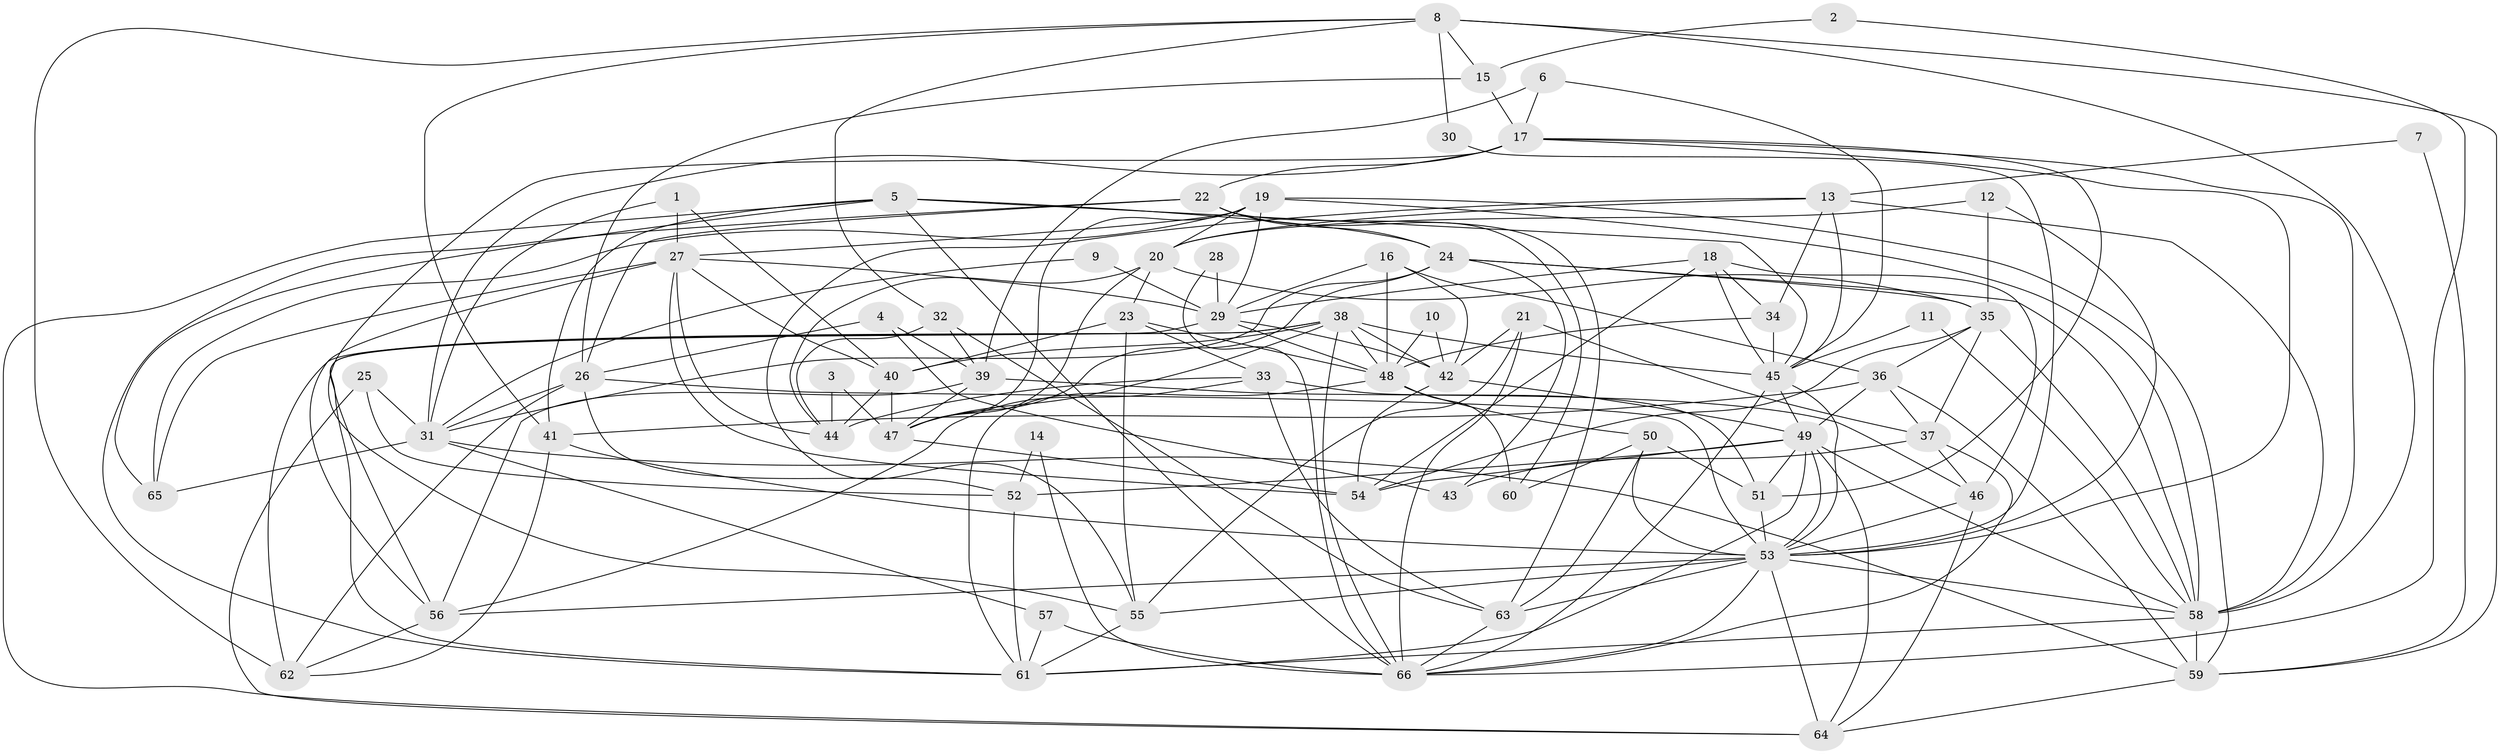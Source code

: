 // original degree distribution, {4: 0.22900763358778625, 2: 0.16030534351145037, 5: 0.16793893129770993, 3: 0.2748091603053435, 7: 0.07633587786259542, 6: 0.08396946564885496, 8: 0.007633587786259542}
// Generated by graph-tools (version 1.1) at 2025/50/03/09/25 03:50:09]
// undirected, 66 vertices, 185 edges
graph export_dot {
graph [start="1"]
  node [color=gray90,style=filled];
  1;
  2;
  3;
  4;
  5;
  6;
  7;
  8;
  9;
  10;
  11;
  12;
  13;
  14;
  15;
  16;
  17;
  18;
  19;
  20;
  21;
  22;
  23;
  24;
  25;
  26;
  27;
  28;
  29;
  30;
  31;
  32;
  33;
  34;
  35;
  36;
  37;
  38;
  39;
  40;
  41;
  42;
  43;
  44;
  45;
  46;
  47;
  48;
  49;
  50;
  51;
  52;
  53;
  54;
  55;
  56;
  57;
  58;
  59;
  60;
  61;
  62;
  63;
  64;
  65;
  66;
  1 -- 27 [weight=1.0];
  1 -- 31 [weight=1.0];
  1 -- 40 [weight=1.0];
  2 -- 15 [weight=1.0];
  2 -- 66 [weight=1.0];
  3 -- 44 [weight=1.0];
  3 -- 47 [weight=1.0];
  4 -- 26 [weight=1.0];
  4 -- 39 [weight=1.0];
  4 -- 43 [weight=1.0];
  5 -- 24 [weight=1.0];
  5 -- 41 [weight=1.0];
  5 -- 45 [weight=1.0];
  5 -- 64 [weight=1.0];
  5 -- 65 [weight=1.0];
  5 -- 66 [weight=1.0];
  6 -- 17 [weight=1.0];
  6 -- 39 [weight=1.0];
  6 -- 45 [weight=1.0];
  7 -- 13 [weight=1.0];
  7 -- 59 [weight=1.0];
  8 -- 15 [weight=1.0];
  8 -- 30 [weight=1.0];
  8 -- 32 [weight=1.0];
  8 -- 41 [weight=1.0];
  8 -- 58 [weight=1.0];
  8 -- 59 [weight=1.0];
  8 -- 62 [weight=1.0];
  9 -- 29 [weight=1.0];
  9 -- 31 [weight=1.0];
  10 -- 42 [weight=1.0];
  10 -- 48 [weight=1.0];
  11 -- 45 [weight=1.0];
  11 -- 58 [weight=1.0];
  12 -- 20 [weight=1.0];
  12 -- 35 [weight=1.0];
  12 -- 53 [weight=1.0];
  13 -- 20 [weight=1.0];
  13 -- 34 [weight=1.0];
  13 -- 45 [weight=1.0];
  13 -- 55 [weight=1.0];
  13 -- 58 [weight=1.0];
  14 -- 52 [weight=1.0];
  14 -- 66 [weight=1.0];
  15 -- 17 [weight=1.0];
  15 -- 26 [weight=1.0];
  16 -- 29 [weight=1.0];
  16 -- 36 [weight=1.0];
  16 -- 42 [weight=1.0];
  16 -- 48 [weight=1.0];
  17 -- 22 [weight=1.0];
  17 -- 31 [weight=1.0];
  17 -- 51 [weight=1.0];
  17 -- 53 [weight=1.0];
  17 -- 55 [weight=1.0];
  17 -- 58 [weight=1.0];
  18 -- 29 [weight=1.0];
  18 -- 34 [weight=1.0];
  18 -- 45 [weight=1.0];
  18 -- 46 [weight=1.0];
  18 -- 54 [weight=1.0];
  19 -- 20 [weight=1.0];
  19 -- 27 [weight=1.0];
  19 -- 29 [weight=1.0];
  19 -- 47 [weight=1.0];
  19 -- 58 [weight=1.0];
  19 -- 59 [weight=1.0];
  19 -- 65 [weight=1.0];
  20 -- 23 [weight=1.0];
  20 -- 35 [weight=1.0];
  20 -- 44 [weight=1.0];
  20 -- 47 [weight=1.0];
  21 -- 37 [weight=1.0];
  21 -- 42 [weight=1.0];
  21 -- 55 [weight=1.0];
  21 -- 66 [weight=1.0];
  22 -- 24 [weight=1.0];
  22 -- 26 [weight=1.0];
  22 -- 60 [weight=1.0];
  22 -- 61 [weight=1.0];
  22 -- 63 [weight=1.0];
  23 -- 33 [weight=1.0];
  23 -- 40 [weight=1.0];
  23 -- 48 [weight=1.0];
  23 -- 55 [weight=1.0];
  24 -- 31 [weight=1.0];
  24 -- 35 [weight=1.0];
  24 -- 43 [weight=1.0];
  24 -- 47 [weight=1.0];
  24 -- 58 [weight=1.0];
  25 -- 31 [weight=1.0];
  25 -- 52 [weight=1.0];
  25 -- 64 [weight=1.0];
  26 -- 31 [weight=1.0];
  26 -- 52 [weight=1.0];
  26 -- 53 [weight=1.0];
  26 -- 62 [weight=1.0];
  27 -- 29 [weight=1.0];
  27 -- 40 [weight=1.0];
  27 -- 44 [weight=1.0];
  27 -- 54 [weight=1.0];
  27 -- 56 [weight=1.0];
  27 -- 65 [weight=1.0];
  28 -- 29 [weight=1.0];
  28 -- 66 [weight=1.0];
  29 -- 42 [weight=1.0];
  29 -- 48 [weight=1.0];
  29 -- 56 [weight=1.0];
  30 -- 53 [weight=1.0];
  31 -- 57 [weight=1.0];
  31 -- 59 [weight=1.0];
  31 -- 65 [weight=1.0];
  32 -- 39 [weight=1.0];
  32 -- 44 [weight=1.0];
  32 -- 63 [weight=1.0];
  33 -- 44 [weight=1.0];
  33 -- 51 [weight=2.0];
  33 -- 56 [weight=1.0];
  33 -- 63 [weight=1.0];
  34 -- 45 [weight=1.0];
  34 -- 48 [weight=1.0];
  35 -- 36 [weight=1.0];
  35 -- 37 [weight=1.0];
  35 -- 54 [weight=1.0];
  35 -- 58 [weight=1.0];
  36 -- 37 [weight=1.0];
  36 -- 41 [weight=1.0];
  36 -- 49 [weight=1.0];
  36 -- 59 [weight=1.0];
  37 -- 43 [weight=1.0];
  37 -- 46 [weight=1.0];
  37 -- 66 [weight=1.0];
  38 -- 40 [weight=1.0];
  38 -- 42 [weight=1.0];
  38 -- 45 [weight=1.0];
  38 -- 47 [weight=1.0];
  38 -- 48 [weight=2.0];
  38 -- 61 [weight=1.0];
  38 -- 62 [weight=1.0];
  38 -- 66 [weight=1.0];
  39 -- 46 [weight=1.0];
  39 -- 47 [weight=1.0];
  39 -- 56 [weight=1.0];
  40 -- 44 [weight=2.0];
  40 -- 47 [weight=1.0];
  41 -- 53 [weight=1.0];
  41 -- 62 [weight=1.0];
  42 -- 49 [weight=1.0];
  42 -- 54 [weight=1.0];
  45 -- 49 [weight=1.0];
  45 -- 53 [weight=1.0];
  45 -- 66 [weight=1.0];
  46 -- 53 [weight=1.0];
  46 -- 64 [weight=1.0];
  47 -- 54 [weight=1.0];
  48 -- 50 [weight=1.0];
  48 -- 60 [weight=1.0];
  48 -- 61 [weight=1.0];
  49 -- 51 [weight=1.0];
  49 -- 52 [weight=1.0];
  49 -- 53 [weight=1.0];
  49 -- 54 [weight=2.0];
  49 -- 58 [weight=1.0];
  49 -- 61 [weight=1.0];
  49 -- 64 [weight=1.0];
  50 -- 51 [weight=1.0];
  50 -- 53 [weight=1.0];
  50 -- 60 [weight=1.0];
  50 -- 63 [weight=1.0];
  51 -- 53 [weight=1.0];
  52 -- 61 [weight=1.0];
  53 -- 55 [weight=1.0];
  53 -- 56 [weight=1.0];
  53 -- 58 [weight=1.0];
  53 -- 63 [weight=1.0];
  53 -- 64 [weight=1.0];
  53 -- 66 [weight=1.0];
  55 -- 61 [weight=1.0];
  56 -- 62 [weight=1.0];
  57 -- 61 [weight=1.0];
  57 -- 66 [weight=1.0];
  58 -- 59 [weight=1.0];
  58 -- 61 [weight=1.0];
  59 -- 64 [weight=1.0];
  63 -- 66 [weight=1.0];
}
